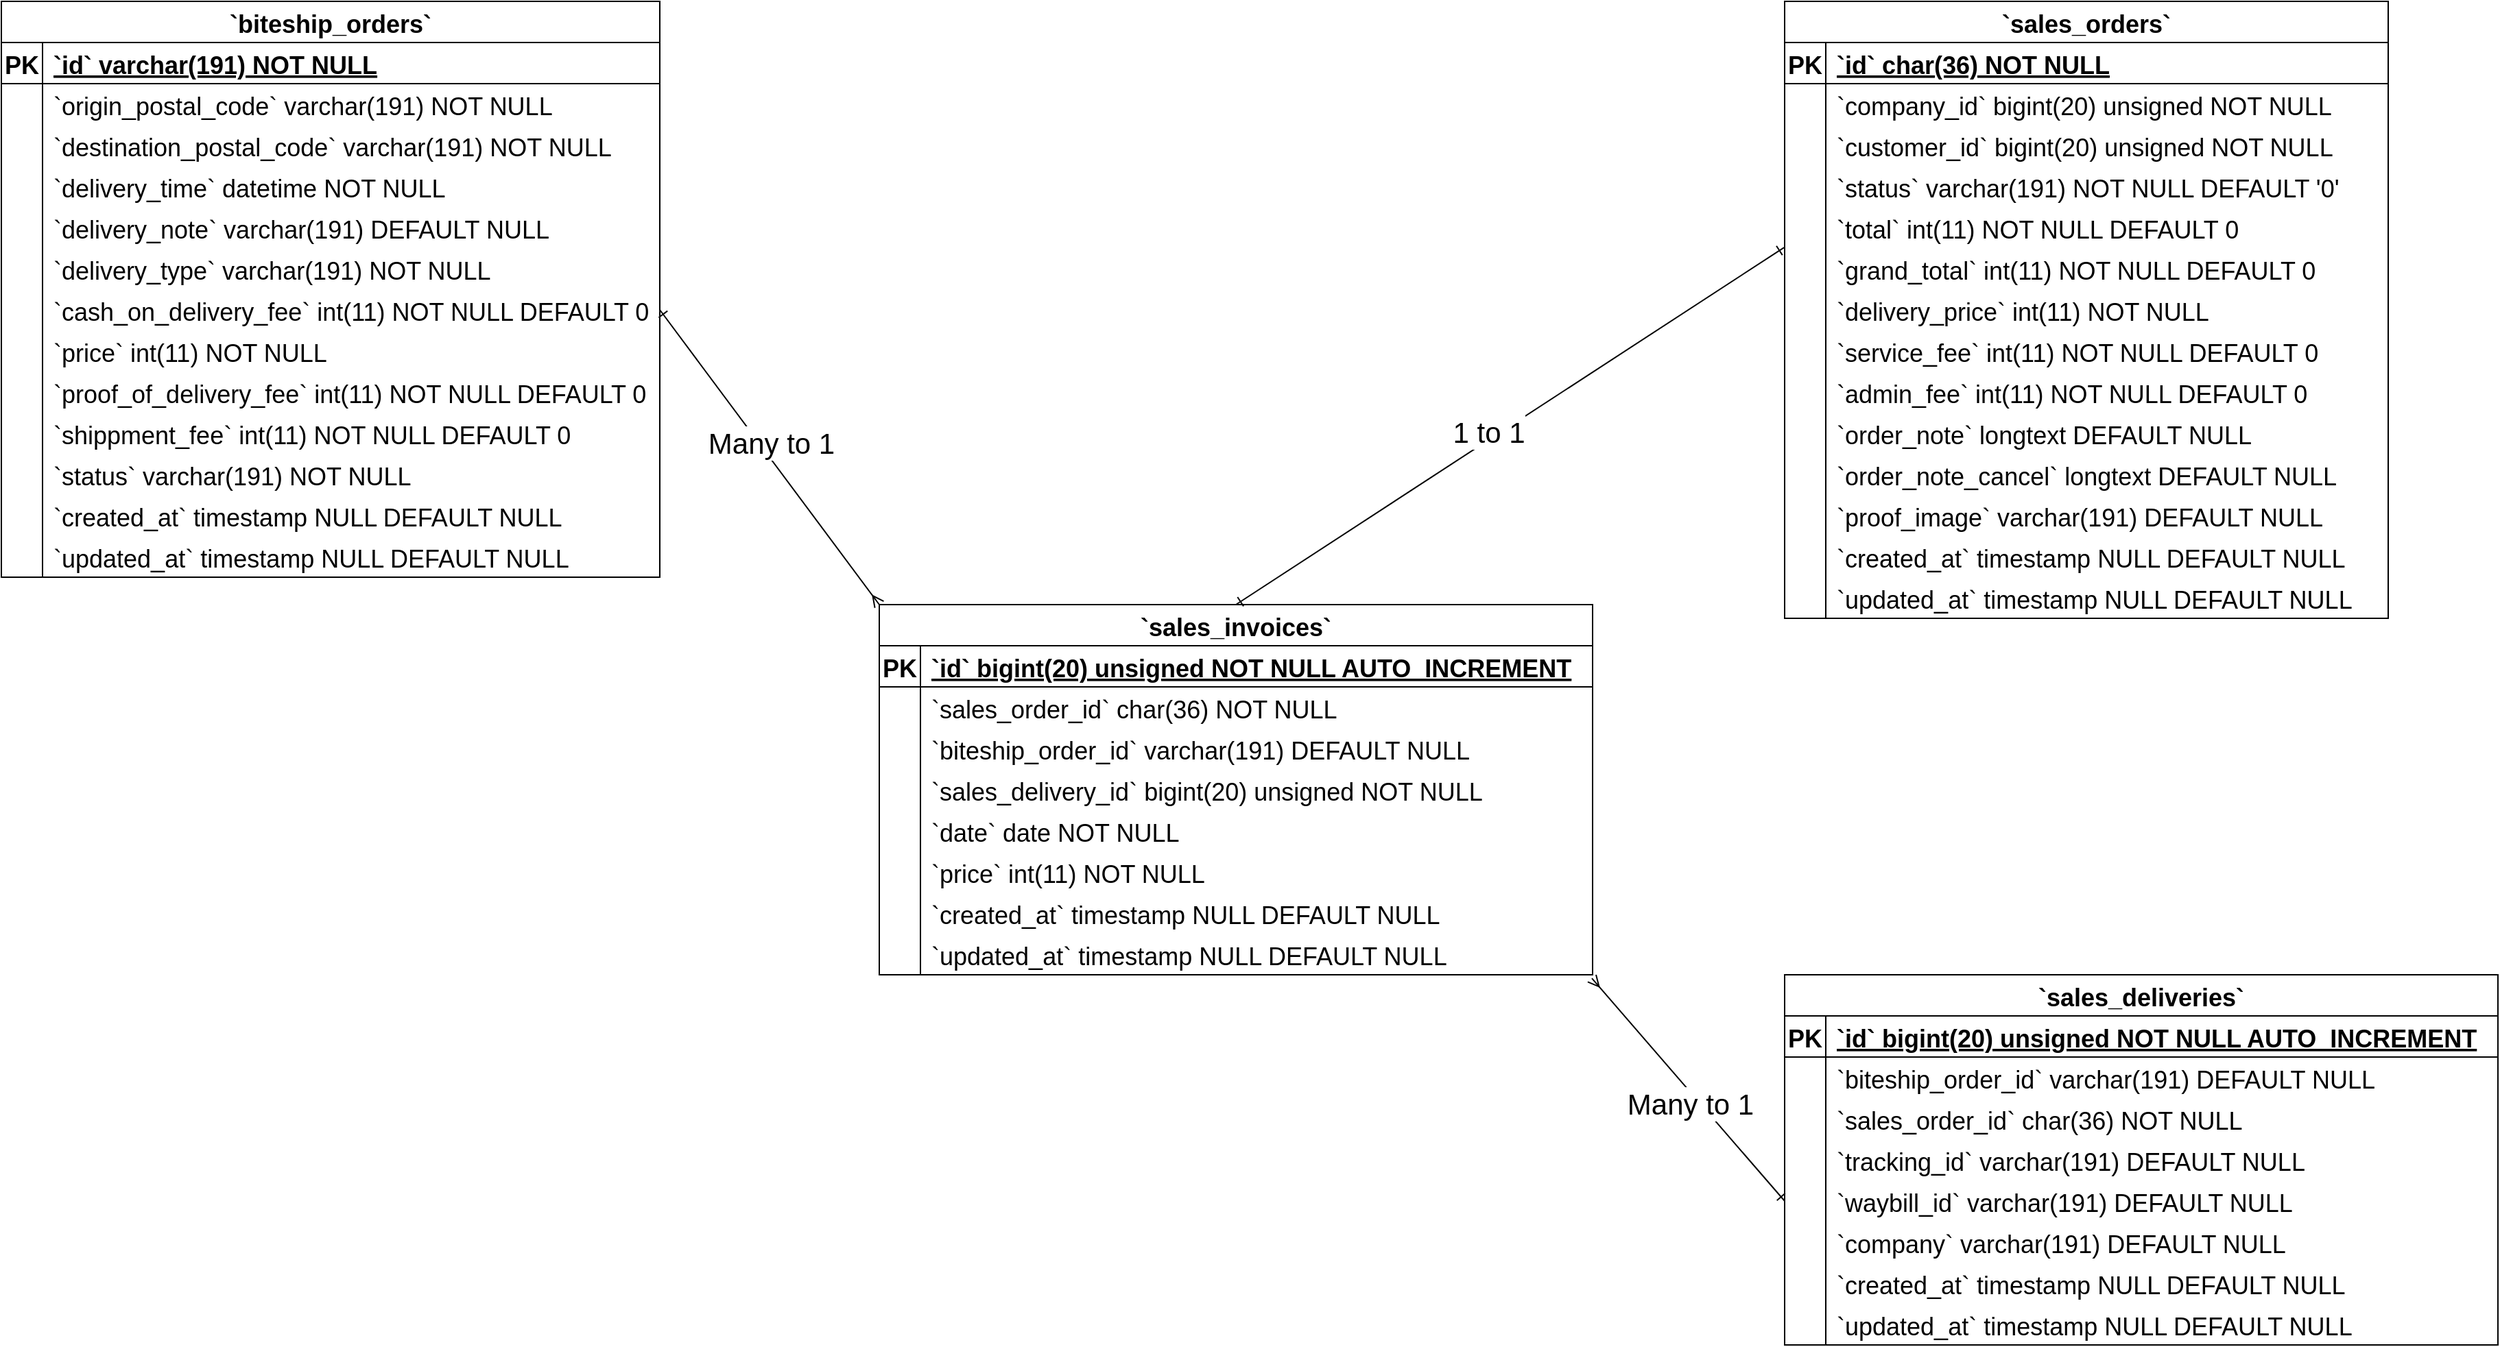 <mxfile version="24.3.0" type="github">
  <diagram name="Page-1" id="-MOzOFD5QUzwr1scJtMw">
    <mxGraphModel dx="1763" dy="484" grid="1" gridSize="10" guides="1" tooltips="1" connect="1" arrows="1" fold="1" page="1" pageScale="1" pageWidth="850" pageHeight="1100" math="0" shadow="0">
      <root>
        <mxCell id="0" />
        <mxCell id="1" parent="0" />
        <mxCell id="dzg2RJOEekmaFy8t9F9i-1" value="`biteship_orders`" style="shape=table;startSize=30;container=1;collapsible=1;childLayout=tableLayout;fixedRows=1;rowLines=0;fontStyle=1;align=center;resizeLast=1;fontSize=18;" parent="1" vertex="1">
          <mxGeometry x="-260" y="90" width="480" height="420" as="geometry" />
        </mxCell>
        <mxCell id="dzg2RJOEekmaFy8t9F9i-2" value="" style="shape=tableRow;horizontal=0;startSize=0;swimlaneHead=0;swimlaneBody=0;fillColor=none;collapsible=0;dropTarget=0;points=[[0,0.5],[1,0.5]];portConstraint=eastwest;strokeColor=inherit;top=0;left=0;right=0;bottom=1;fontSize=18;" parent="dzg2RJOEekmaFy8t9F9i-1" vertex="1">
          <mxGeometry y="30" width="480" height="30" as="geometry" />
        </mxCell>
        <mxCell id="dzg2RJOEekmaFy8t9F9i-3" value="PK" style="shape=partialRectangle;overflow=hidden;connectable=0;fillColor=none;strokeColor=inherit;top=0;left=0;bottom=0;right=0;fontStyle=1;fontSize=18;" parent="dzg2RJOEekmaFy8t9F9i-2" vertex="1">
          <mxGeometry width="30" height="30" as="geometry">
            <mxRectangle width="30" height="30" as="alternateBounds" />
          </mxGeometry>
        </mxCell>
        <mxCell id="dzg2RJOEekmaFy8t9F9i-4" value="`id` varchar(191) NOT NULL" style="shape=partialRectangle;overflow=hidden;connectable=0;fillColor=none;align=left;strokeColor=inherit;top=0;left=0;bottom=0;right=0;spacingLeft=6;fontStyle=5;fontSize=18;" parent="dzg2RJOEekmaFy8t9F9i-2" vertex="1">
          <mxGeometry x="30" width="450" height="30" as="geometry">
            <mxRectangle width="450" height="30" as="alternateBounds" />
          </mxGeometry>
        </mxCell>
        <mxCell id="dzg2RJOEekmaFy8t9F9i-5" value="" style="shape=tableRow;horizontal=0;startSize=0;swimlaneHead=0;swimlaneBody=0;fillColor=none;collapsible=0;dropTarget=0;points=[[0,0.5],[1,0.5]];portConstraint=eastwest;strokeColor=inherit;top=0;left=0;right=0;bottom=0;fontSize=18;" parent="dzg2RJOEekmaFy8t9F9i-1" vertex="1">
          <mxGeometry y="60" width="480" height="30" as="geometry" />
        </mxCell>
        <mxCell id="dzg2RJOEekmaFy8t9F9i-6" value="" style="shape=partialRectangle;overflow=hidden;connectable=0;fillColor=none;strokeColor=inherit;top=0;left=0;bottom=0;right=0;fontSize=18;" parent="dzg2RJOEekmaFy8t9F9i-5" vertex="1">
          <mxGeometry width="30" height="30" as="geometry">
            <mxRectangle width="30" height="30" as="alternateBounds" />
          </mxGeometry>
        </mxCell>
        <mxCell id="dzg2RJOEekmaFy8t9F9i-7" value="`origin_postal_code` varchar(191) NOT NULL" style="shape=partialRectangle;overflow=hidden;connectable=0;fillColor=none;align=left;strokeColor=inherit;top=0;left=0;bottom=0;right=0;spacingLeft=6;fontSize=18;" parent="dzg2RJOEekmaFy8t9F9i-5" vertex="1">
          <mxGeometry x="30" width="450" height="30" as="geometry">
            <mxRectangle width="450" height="30" as="alternateBounds" />
          </mxGeometry>
        </mxCell>
        <mxCell id="dzg2RJOEekmaFy8t9F9i-8" value="" style="shape=tableRow;horizontal=0;startSize=0;swimlaneHead=0;swimlaneBody=0;fillColor=none;collapsible=0;dropTarget=0;points=[[0,0.5],[1,0.5]];portConstraint=eastwest;strokeColor=inherit;top=0;left=0;right=0;bottom=0;fontSize=18;" parent="dzg2RJOEekmaFy8t9F9i-1" vertex="1">
          <mxGeometry y="90" width="480" height="30" as="geometry" />
        </mxCell>
        <mxCell id="dzg2RJOEekmaFy8t9F9i-9" value="" style="shape=partialRectangle;overflow=hidden;connectable=0;fillColor=none;strokeColor=inherit;top=0;left=0;bottom=0;right=0;fontSize=18;" parent="dzg2RJOEekmaFy8t9F9i-8" vertex="1">
          <mxGeometry width="30" height="30" as="geometry">
            <mxRectangle width="30" height="30" as="alternateBounds" />
          </mxGeometry>
        </mxCell>
        <mxCell id="dzg2RJOEekmaFy8t9F9i-10" value="`destination_postal_code` varchar(191) NOT NULL" style="shape=partialRectangle;overflow=hidden;connectable=0;fillColor=none;align=left;strokeColor=inherit;top=0;left=0;bottom=0;right=0;spacingLeft=6;fontSize=18;" parent="dzg2RJOEekmaFy8t9F9i-8" vertex="1">
          <mxGeometry x="30" width="450" height="30" as="geometry">
            <mxRectangle width="450" height="30" as="alternateBounds" />
          </mxGeometry>
        </mxCell>
        <mxCell id="dzg2RJOEekmaFy8t9F9i-11" value="" style="shape=tableRow;horizontal=0;startSize=0;swimlaneHead=0;swimlaneBody=0;fillColor=none;collapsible=0;dropTarget=0;points=[[0,0.5],[1,0.5]];portConstraint=eastwest;strokeColor=inherit;top=0;left=0;right=0;bottom=0;fontSize=18;" parent="dzg2RJOEekmaFy8t9F9i-1" vertex="1">
          <mxGeometry y="120" width="480" height="30" as="geometry" />
        </mxCell>
        <mxCell id="dzg2RJOEekmaFy8t9F9i-12" value="" style="shape=partialRectangle;overflow=hidden;connectable=0;fillColor=none;strokeColor=inherit;top=0;left=0;bottom=0;right=0;fontSize=18;" parent="dzg2RJOEekmaFy8t9F9i-11" vertex="1">
          <mxGeometry width="30" height="30" as="geometry">
            <mxRectangle width="30" height="30" as="alternateBounds" />
          </mxGeometry>
        </mxCell>
        <mxCell id="dzg2RJOEekmaFy8t9F9i-13" value="`delivery_time` datetime NOT NULL" style="shape=partialRectangle;overflow=hidden;connectable=0;fillColor=none;align=left;strokeColor=inherit;top=0;left=0;bottom=0;right=0;spacingLeft=6;fontSize=18;" parent="dzg2RJOEekmaFy8t9F9i-11" vertex="1">
          <mxGeometry x="30" width="450" height="30" as="geometry">
            <mxRectangle width="450" height="30" as="alternateBounds" />
          </mxGeometry>
        </mxCell>
        <mxCell id="dzg2RJOEekmaFy8t9F9i-14" value="" style="shape=tableRow;horizontal=0;startSize=0;swimlaneHead=0;swimlaneBody=0;fillColor=none;collapsible=0;dropTarget=0;points=[[0,0.5],[1,0.5]];portConstraint=eastwest;strokeColor=inherit;top=0;left=0;right=0;bottom=0;fontSize=18;" parent="dzg2RJOEekmaFy8t9F9i-1" vertex="1">
          <mxGeometry y="150" width="480" height="30" as="geometry" />
        </mxCell>
        <mxCell id="dzg2RJOEekmaFy8t9F9i-15" value="" style="shape=partialRectangle;overflow=hidden;connectable=0;fillColor=none;strokeColor=inherit;top=0;left=0;bottom=0;right=0;fontSize=18;" parent="dzg2RJOEekmaFy8t9F9i-14" vertex="1">
          <mxGeometry width="30" height="30" as="geometry">
            <mxRectangle width="30" height="30" as="alternateBounds" />
          </mxGeometry>
        </mxCell>
        <mxCell id="dzg2RJOEekmaFy8t9F9i-16" value="`delivery_note` varchar(191) DEFAULT NULL" style="shape=partialRectangle;overflow=hidden;connectable=0;fillColor=none;align=left;strokeColor=inherit;top=0;left=0;bottom=0;right=0;spacingLeft=6;fontSize=18;" parent="dzg2RJOEekmaFy8t9F9i-14" vertex="1">
          <mxGeometry x="30" width="450" height="30" as="geometry">
            <mxRectangle width="450" height="30" as="alternateBounds" />
          </mxGeometry>
        </mxCell>
        <mxCell id="dzg2RJOEekmaFy8t9F9i-17" value="" style="shape=tableRow;horizontal=0;startSize=0;swimlaneHead=0;swimlaneBody=0;fillColor=none;collapsible=0;dropTarget=0;points=[[0,0.5],[1,0.5]];portConstraint=eastwest;strokeColor=inherit;top=0;left=0;right=0;bottom=0;fontSize=18;" parent="dzg2RJOEekmaFy8t9F9i-1" vertex="1">
          <mxGeometry y="180" width="480" height="30" as="geometry" />
        </mxCell>
        <mxCell id="dzg2RJOEekmaFy8t9F9i-18" value="" style="shape=partialRectangle;overflow=hidden;connectable=0;fillColor=none;strokeColor=inherit;top=0;left=0;bottom=0;right=0;fontSize=18;" parent="dzg2RJOEekmaFy8t9F9i-17" vertex="1">
          <mxGeometry width="30" height="30" as="geometry">
            <mxRectangle width="30" height="30" as="alternateBounds" />
          </mxGeometry>
        </mxCell>
        <mxCell id="dzg2RJOEekmaFy8t9F9i-19" value="`delivery_type` varchar(191) NOT NULL" style="shape=partialRectangle;overflow=hidden;connectable=0;fillColor=none;align=left;strokeColor=inherit;top=0;left=0;bottom=0;right=0;spacingLeft=6;fontSize=18;" parent="dzg2RJOEekmaFy8t9F9i-17" vertex="1">
          <mxGeometry x="30" width="450" height="30" as="geometry">
            <mxRectangle width="450" height="30" as="alternateBounds" />
          </mxGeometry>
        </mxCell>
        <mxCell id="dzg2RJOEekmaFy8t9F9i-20" value="" style="shape=tableRow;horizontal=0;startSize=0;swimlaneHead=0;swimlaneBody=0;fillColor=none;collapsible=0;dropTarget=0;points=[[0,0.5],[1,0.5]];portConstraint=eastwest;strokeColor=inherit;top=0;left=0;right=0;bottom=0;fontSize=18;" parent="dzg2RJOEekmaFy8t9F9i-1" vertex="1">
          <mxGeometry y="210" width="480" height="30" as="geometry" />
        </mxCell>
        <mxCell id="dzg2RJOEekmaFy8t9F9i-21" value="" style="shape=partialRectangle;overflow=hidden;connectable=0;fillColor=none;strokeColor=inherit;top=0;left=0;bottom=0;right=0;fontSize=18;" parent="dzg2RJOEekmaFy8t9F9i-20" vertex="1">
          <mxGeometry width="30" height="30" as="geometry">
            <mxRectangle width="30" height="30" as="alternateBounds" />
          </mxGeometry>
        </mxCell>
        <mxCell id="dzg2RJOEekmaFy8t9F9i-22" value="`cash_on_delivery_fee` int(11) NOT NULL DEFAULT 0" style="shape=partialRectangle;overflow=hidden;connectable=0;fillColor=none;align=left;strokeColor=inherit;top=0;left=0;bottom=0;right=0;spacingLeft=6;fontSize=18;" parent="dzg2RJOEekmaFy8t9F9i-20" vertex="1">
          <mxGeometry x="30" width="450" height="30" as="geometry">
            <mxRectangle width="450" height="30" as="alternateBounds" />
          </mxGeometry>
        </mxCell>
        <mxCell id="dzg2RJOEekmaFy8t9F9i-23" value="" style="shape=tableRow;horizontal=0;startSize=0;swimlaneHead=0;swimlaneBody=0;fillColor=none;collapsible=0;dropTarget=0;points=[[0,0.5],[1,0.5]];portConstraint=eastwest;strokeColor=inherit;top=0;left=0;right=0;bottom=0;fontSize=18;" parent="dzg2RJOEekmaFy8t9F9i-1" vertex="1">
          <mxGeometry y="240" width="480" height="30" as="geometry" />
        </mxCell>
        <mxCell id="dzg2RJOEekmaFy8t9F9i-24" value="" style="shape=partialRectangle;overflow=hidden;connectable=0;fillColor=none;strokeColor=inherit;top=0;left=0;bottom=0;right=0;fontSize=18;" parent="dzg2RJOEekmaFy8t9F9i-23" vertex="1">
          <mxGeometry width="30" height="30" as="geometry">
            <mxRectangle width="30" height="30" as="alternateBounds" />
          </mxGeometry>
        </mxCell>
        <mxCell id="dzg2RJOEekmaFy8t9F9i-25" value="`price` int(11) NOT NULL" style="shape=partialRectangle;overflow=hidden;connectable=0;fillColor=none;align=left;strokeColor=inherit;top=0;left=0;bottom=0;right=0;spacingLeft=6;fontSize=18;" parent="dzg2RJOEekmaFy8t9F9i-23" vertex="1">
          <mxGeometry x="30" width="450" height="30" as="geometry">
            <mxRectangle width="450" height="30" as="alternateBounds" />
          </mxGeometry>
        </mxCell>
        <mxCell id="dzg2RJOEekmaFy8t9F9i-26" value="" style="shape=tableRow;horizontal=0;startSize=0;swimlaneHead=0;swimlaneBody=0;fillColor=none;collapsible=0;dropTarget=0;points=[[0,0.5],[1,0.5]];portConstraint=eastwest;strokeColor=inherit;top=0;left=0;right=0;bottom=0;fontSize=18;" parent="dzg2RJOEekmaFy8t9F9i-1" vertex="1">
          <mxGeometry y="270" width="480" height="30" as="geometry" />
        </mxCell>
        <mxCell id="dzg2RJOEekmaFy8t9F9i-27" value="" style="shape=partialRectangle;overflow=hidden;connectable=0;fillColor=none;strokeColor=inherit;top=0;left=0;bottom=0;right=0;fontSize=18;" parent="dzg2RJOEekmaFy8t9F9i-26" vertex="1">
          <mxGeometry width="30" height="30" as="geometry">
            <mxRectangle width="30" height="30" as="alternateBounds" />
          </mxGeometry>
        </mxCell>
        <mxCell id="dzg2RJOEekmaFy8t9F9i-28" value="`proof_of_delivery_fee` int(11) NOT NULL DEFAULT 0" style="shape=partialRectangle;overflow=hidden;connectable=0;fillColor=none;align=left;strokeColor=inherit;top=0;left=0;bottom=0;right=0;spacingLeft=6;fontSize=18;" parent="dzg2RJOEekmaFy8t9F9i-26" vertex="1">
          <mxGeometry x="30" width="450" height="30" as="geometry">
            <mxRectangle width="450" height="30" as="alternateBounds" />
          </mxGeometry>
        </mxCell>
        <mxCell id="dzg2RJOEekmaFy8t9F9i-29" value="" style="shape=tableRow;horizontal=0;startSize=0;swimlaneHead=0;swimlaneBody=0;fillColor=none;collapsible=0;dropTarget=0;points=[[0,0.5],[1,0.5]];portConstraint=eastwest;strokeColor=inherit;top=0;left=0;right=0;bottom=0;fontSize=18;" parent="dzg2RJOEekmaFy8t9F9i-1" vertex="1">
          <mxGeometry y="300" width="480" height="30" as="geometry" />
        </mxCell>
        <mxCell id="dzg2RJOEekmaFy8t9F9i-30" value="" style="shape=partialRectangle;overflow=hidden;connectable=0;fillColor=none;strokeColor=inherit;top=0;left=0;bottom=0;right=0;fontSize=18;" parent="dzg2RJOEekmaFy8t9F9i-29" vertex="1">
          <mxGeometry width="30" height="30" as="geometry">
            <mxRectangle width="30" height="30" as="alternateBounds" />
          </mxGeometry>
        </mxCell>
        <mxCell id="dzg2RJOEekmaFy8t9F9i-31" value="`shippment_fee` int(11) NOT NULL DEFAULT 0" style="shape=partialRectangle;overflow=hidden;connectable=0;fillColor=none;align=left;strokeColor=inherit;top=0;left=0;bottom=0;right=0;spacingLeft=6;fontSize=18;" parent="dzg2RJOEekmaFy8t9F9i-29" vertex="1">
          <mxGeometry x="30" width="450" height="30" as="geometry">
            <mxRectangle width="450" height="30" as="alternateBounds" />
          </mxGeometry>
        </mxCell>
        <mxCell id="dzg2RJOEekmaFy8t9F9i-32" value="" style="shape=tableRow;horizontal=0;startSize=0;swimlaneHead=0;swimlaneBody=0;fillColor=none;collapsible=0;dropTarget=0;points=[[0,0.5],[1,0.5]];portConstraint=eastwest;strokeColor=inherit;top=0;left=0;right=0;bottom=0;fontSize=18;" parent="dzg2RJOEekmaFy8t9F9i-1" vertex="1">
          <mxGeometry y="330" width="480" height="30" as="geometry" />
        </mxCell>
        <mxCell id="dzg2RJOEekmaFy8t9F9i-33" value="" style="shape=partialRectangle;overflow=hidden;connectable=0;fillColor=none;strokeColor=inherit;top=0;left=0;bottom=0;right=0;fontSize=18;" parent="dzg2RJOEekmaFy8t9F9i-32" vertex="1">
          <mxGeometry width="30" height="30" as="geometry">
            <mxRectangle width="30" height="30" as="alternateBounds" />
          </mxGeometry>
        </mxCell>
        <mxCell id="dzg2RJOEekmaFy8t9F9i-34" value="`status` varchar(191) NOT NULL" style="shape=partialRectangle;overflow=hidden;connectable=0;fillColor=none;align=left;strokeColor=inherit;top=0;left=0;bottom=0;right=0;spacingLeft=6;fontSize=18;" parent="dzg2RJOEekmaFy8t9F9i-32" vertex="1">
          <mxGeometry x="30" width="450" height="30" as="geometry">
            <mxRectangle width="450" height="30" as="alternateBounds" />
          </mxGeometry>
        </mxCell>
        <mxCell id="dzg2RJOEekmaFy8t9F9i-35" value="" style="shape=tableRow;horizontal=0;startSize=0;swimlaneHead=0;swimlaneBody=0;fillColor=none;collapsible=0;dropTarget=0;points=[[0,0.5],[1,0.5]];portConstraint=eastwest;strokeColor=inherit;top=0;left=0;right=0;bottom=0;fontSize=18;" parent="dzg2RJOEekmaFy8t9F9i-1" vertex="1">
          <mxGeometry y="360" width="480" height="30" as="geometry" />
        </mxCell>
        <mxCell id="dzg2RJOEekmaFy8t9F9i-36" value="" style="shape=partialRectangle;overflow=hidden;connectable=0;fillColor=none;strokeColor=inherit;top=0;left=0;bottom=0;right=0;fontSize=18;" parent="dzg2RJOEekmaFy8t9F9i-35" vertex="1">
          <mxGeometry width="30" height="30" as="geometry">
            <mxRectangle width="30" height="30" as="alternateBounds" />
          </mxGeometry>
        </mxCell>
        <mxCell id="dzg2RJOEekmaFy8t9F9i-37" value="`created_at` timestamp NULL DEFAULT NULL" style="shape=partialRectangle;overflow=hidden;connectable=0;fillColor=none;align=left;strokeColor=inherit;top=0;left=0;bottom=0;right=0;spacingLeft=6;fontSize=18;" parent="dzg2RJOEekmaFy8t9F9i-35" vertex="1">
          <mxGeometry x="30" width="450" height="30" as="geometry">
            <mxRectangle width="450" height="30" as="alternateBounds" />
          </mxGeometry>
        </mxCell>
        <mxCell id="dzg2RJOEekmaFy8t9F9i-38" value="" style="shape=tableRow;horizontal=0;startSize=0;swimlaneHead=0;swimlaneBody=0;fillColor=none;collapsible=0;dropTarget=0;points=[[0,0.5],[1,0.5]];portConstraint=eastwest;strokeColor=inherit;top=0;left=0;right=0;bottom=0;fontSize=18;" parent="dzg2RJOEekmaFy8t9F9i-1" vertex="1">
          <mxGeometry y="390" width="480" height="30" as="geometry" />
        </mxCell>
        <mxCell id="dzg2RJOEekmaFy8t9F9i-39" value="" style="shape=partialRectangle;overflow=hidden;connectable=0;fillColor=none;strokeColor=inherit;top=0;left=0;bottom=0;right=0;fontSize=18;" parent="dzg2RJOEekmaFy8t9F9i-38" vertex="1">
          <mxGeometry width="30" height="30" as="geometry">
            <mxRectangle width="30" height="30" as="alternateBounds" />
          </mxGeometry>
        </mxCell>
        <mxCell id="dzg2RJOEekmaFy8t9F9i-40" value="`updated_at` timestamp NULL DEFAULT NULL" style="shape=partialRectangle;overflow=hidden;connectable=0;fillColor=none;align=left;strokeColor=inherit;top=0;left=0;bottom=0;right=0;spacingLeft=6;fontSize=18;" parent="dzg2RJOEekmaFy8t9F9i-38" vertex="1">
          <mxGeometry x="30" width="450" height="30" as="geometry">
            <mxRectangle width="450" height="30" as="alternateBounds" />
          </mxGeometry>
        </mxCell>
        <mxCell id="dzg2RJOEekmaFy8t9F9i-41" value="`sales_invoices`" style="shape=table;startSize=30;container=1;collapsible=1;childLayout=tableLayout;fixedRows=1;rowLines=0;fontStyle=1;align=center;resizeLast=1;fontSize=18;" parent="1" vertex="1">
          <mxGeometry x="380" y="530" width="520" height="270" as="geometry" />
        </mxCell>
        <mxCell id="dzg2RJOEekmaFy8t9F9i-42" value="" style="shape=tableRow;horizontal=0;startSize=0;swimlaneHead=0;swimlaneBody=0;fillColor=none;collapsible=0;dropTarget=0;points=[[0,0.5],[1,0.5]];portConstraint=eastwest;strokeColor=inherit;top=0;left=0;right=0;bottom=1;fontSize=18;" parent="dzg2RJOEekmaFy8t9F9i-41" vertex="1">
          <mxGeometry y="30" width="520" height="30" as="geometry" />
        </mxCell>
        <mxCell id="dzg2RJOEekmaFy8t9F9i-43" value="PK" style="shape=partialRectangle;overflow=hidden;connectable=0;fillColor=none;strokeColor=inherit;top=0;left=0;bottom=0;right=0;fontStyle=1;fontSize=18;" parent="dzg2RJOEekmaFy8t9F9i-42" vertex="1">
          <mxGeometry width="30" height="30" as="geometry">
            <mxRectangle width="30" height="30" as="alternateBounds" />
          </mxGeometry>
        </mxCell>
        <mxCell id="dzg2RJOEekmaFy8t9F9i-44" value="`id` bigint(20) unsigned NOT NULL AUTO_INCREMENT" style="shape=partialRectangle;overflow=hidden;connectable=0;fillColor=none;align=left;strokeColor=inherit;top=0;left=0;bottom=0;right=0;spacingLeft=6;fontStyle=5;fontSize=18;" parent="dzg2RJOEekmaFy8t9F9i-42" vertex="1">
          <mxGeometry x="30" width="490" height="30" as="geometry">
            <mxRectangle width="490" height="30" as="alternateBounds" />
          </mxGeometry>
        </mxCell>
        <mxCell id="dzg2RJOEekmaFy8t9F9i-45" value="" style="shape=tableRow;horizontal=0;startSize=0;swimlaneHead=0;swimlaneBody=0;fillColor=none;collapsible=0;dropTarget=0;points=[[0,0.5],[1,0.5]];portConstraint=eastwest;strokeColor=inherit;top=0;left=0;right=0;bottom=0;fontSize=18;" parent="dzg2RJOEekmaFy8t9F9i-41" vertex="1">
          <mxGeometry y="60" width="520" height="30" as="geometry" />
        </mxCell>
        <mxCell id="dzg2RJOEekmaFy8t9F9i-46" value="" style="shape=partialRectangle;overflow=hidden;connectable=0;fillColor=none;strokeColor=inherit;top=0;left=0;bottom=0;right=0;fontSize=18;" parent="dzg2RJOEekmaFy8t9F9i-45" vertex="1">
          <mxGeometry width="30" height="30" as="geometry">
            <mxRectangle width="30" height="30" as="alternateBounds" />
          </mxGeometry>
        </mxCell>
        <mxCell id="dzg2RJOEekmaFy8t9F9i-47" value="`sales_order_id` char(36) NOT NULL" style="shape=partialRectangle;overflow=hidden;connectable=0;fillColor=none;align=left;strokeColor=inherit;top=0;left=0;bottom=0;right=0;spacingLeft=6;fontSize=18;" parent="dzg2RJOEekmaFy8t9F9i-45" vertex="1">
          <mxGeometry x="30" width="490" height="30" as="geometry">
            <mxRectangle width="490" height="30" as="alternateBounds" />
          </mxGeometry>
        </mxCell>
        <mxCell id="dzg2RJOEekmaFy8t9F9i-48" value="" style="shape=tableRow;horizontal=0;startSize=0;swimlaneHead=0;swimlaneBody=0;fillColor=none;collapsible=0;dropTarget=0;points=[[0,0.5],[1,0.5]];portConstraint=eastwest;strokeColor=inherit;top=0;left=0;right=0;bottom=0;fontSize=18;" parent="dzg2RJOEekmaFy8t9F9i-41" vertex="1">
          <mxGeometry y="90" width="520" height="30" as="geometry" />
        </mxCell>
        <mxCell id="dzg2RJOEekmaFy8t9F9i-49" value="" style="shape=partialRectangle;overflow=hidden;connectable=0;fillColor=none;strokeColor=inherit;top=0;left=0;bottom=0;right=0;fontSize=18;" parent="dzg2RJOEekmaFy8t9F9i-48" vertex="1">
          <mxGeometry width="30" height="30" as="geometry">
            <mxRectangle width="30" height="30" as="alternateBounds" />
          </mxGeometry>
        </mxCell>
        <mxCell id="dzg2RJOEekmaFy8t9F9i-50" value="`biteship_order_id` varchar(191) DEFAULT NULL" style="shape=partialRectangle;overflow=hidden;connectable=0;fillColor=none;align=left;strokeColor=inherit;top=0;left=0;bottom=0;right=0;spacingLeft=6;fontSize=18;" parent="dzg2RJOEekmaFy8t9F9i-48" vertex="1">
          <mxGeometry x="30" width="490" height="30" as="geometry">
            <mxRectangle width="490" height="30" as="alternateBounds" />
          </mxGeometry>
        </mxCell>
        <mxCell id="dzg2RJOEekmaFy8t9F9i-51" value="" style="shape=tableRow;horizontal=0;startSize=0;swimlaneHead=0;swimlaneBody=0;fillColor=none;collapsible=0;dropTarget=0;points=[[0,0.5],[1,0.5]];portConstraint=eastwest;strokeColor=inherit;top=0;left=0;right=0;bottom=0;fontSize=18;" parent="dzg2RJOEekmaFy8t9F9i-41" vertex="1">
          <mxGeometry y="120" width="520" height="30" as="geometry" />
        </mxCell>
        <mxCell id="dzg2RJOEekmaFy8t9F9i-52" value="" style="shape=partialRectangle;overflow=hidden;connectable=0;fillColor=none;strokeColor=inherit;top=0;left=0;bottom=0;right=0;fontSize=18;" parent="dzg2RJOEekmaFy8t9F9i-51" vertex="1">
          <mxGeometry width="30" height="30" as="geometry">
            <mxRectangle width="30" height="30" as="alternateBounds" />
          </mxGeometry>
        </mxCell>
        <mxCell id="dzg2RJOEekmaFy8t9F9i-53" value="`sales_delivery_id` bigint(20) unsigned NOT NULL" style="shape=partialRectangle;overflow=hidden;connectable=0;fillColor=none;align=left;strokeColor=inherit;top=0;left=0;bottom=0;right=0;spacingLeft=6;fontSize=18;" parent="dzg2RJOEekmaFy8t9F9i-51" vertex="1">
          <mxGeometry x="30" width="490" height="30" as="geometry">
            <mxRectangle width="490" height="30" as="alternateBounds" />
          </mxGeometry>
        </mxCell>
        <mxCell id="dzg2RJOEekmaFy8t9F9i-54" value="" style="shape=tableRow;horizontal=0;startSize=0;swimlaneHead=0;swimlaneBody=0;fillColor=none;collapsible=0;dropTarget=0;points=[[0,0.5],[1,0.5]];portConstraint=eastwest;strokeColor=inherit;top=0;left=0;right=0;bottom=0;fontSize=18;" parent="dzg2RJOEekmaFy8t9F9i-41" vertex="1">
          <mxGeometry y="150" width="520" height="30" as="geometry" />
        </mxCell>
        <mxCell id="dzg2RJOEekmaFy8t9F9i-55" value="" style="shape=partialRectangle;overflow=hidden;connectable=0;fillColor=none;strokeColor=inherit;top=0;left=0;bottom=0;right=0;fontSize=18;" parent="dzg2RJOEekmaFy8t9F9i-54" vertex="1">
          <mxGeometry width="30" height="30" as="geometry">
            <mxRectangle width="30" height="30" as="alternateBounds" />
          </mxGeometry>
        </mxCell>
        <mxCell id="dzg2RJOEekmaFy8t9F9i-56" value="`date` date NOT NULL" style="shape=partialRectangle;overflow=hidden;connectable=0;fillColor=none;align=left;strokeColor=inherit;top=0;left=0;bottom=0;right=0;spacingLeft=6;fontSize=18;" parent="dzg2RJOEekmaFy8t9F9i-54" vertex="1">
          <mxGeometry x="30" width="490" height="30" as="geometry">
            <mxRectangle width="490" height="30" as="alternateBounds" />
          </mxGeometry>
        </mxCell>
        <mxCell id="dzg2RJOEekmaFy8t9F9i-57" value="" style="shape=tableRow;horizontal=0;startSize=0;swimlaneHead=0;swimlaneBody=0;fillColor=none;collapsible=0;dropTarget=0;points=[[0,0.5],[1,0.5]];portConstraint=eastwest;strokeColor=inherit;top=0;left=0;right=0;bottom=0;fontSize=18;" parent="dzg2RJOEekmaFy8t9F9i-41" vertex="1">
          <mxGeometry y="180" width="520" height="30" as="geometry" />
        </mxCell>
        <mxCell id="dzg2RJOEekmaFy8t9F9i-58" value="" style="shape=partialRectangle;overflow=hidden;connectable=0;fillColor=none;strokeColor=inherit;top=0;left=0;bottom=0;right=0;fontSize=18;" parent="dzg2RJOEekmaFy8t9F9i-57" vertex="1">
          <mxGeometry width="30" height="30" as="geometry">
            <mxRectangle width="30" height="30" as="alternateBounds" />
          </mxGeometry>
        </mxCell>
        <mxCell id="dzg2RJOEekmaFy8t9F9i-59" value="`price` int(11) NOT NULL" style="shape=partialRectangle;overflow=hidden;connectable=0;fillColor=none;align=left;strokeColor=inherit;top=0;left=0;bottom=0;right=0;spacingLeft=6;fontSize=18;" parent="dzg2RJOEekmaFy8t9F9i-57" vertex="1">
          <mxGeometry x="30" width="490" height="30" as="geometry">
            <mxRectangle width="490" height="30" as="alternateBounds" />
          </mxGeometry>
        </mxCell>
        <mxCell id="dzg2RJOEekmaFy8t9F9i-60" value="" style="shape=tableRow;horizontal=0;startSize=0;swimlaneHead=0;swimlaneBody=0;fillColor=none;collapsible=0;dropTarget=0;points=[[0,0.5],[1,0.5]];portConstraint=eastwest;strokeColor=inherit;top=0;left=0;right=0;bottom=0;fontSize=18;" parent="dzg2RJOEekmaFy8t9F9i-41" vertex="1">
          <mxGeometry y="210" width="520" height="30" as="geometry" />
        </mxCell>
        <mxCell id="dzg2RJOEekmaFy8t9F9i-61" value="" style="shape=partialRectangle;overflow=hidden;connectable=0;fillColor=none;strokeColor=inherit;top=0;left=0;bottom=0;right=0;fontSize=18;" parent="dzg2RJOEekmaFy8t9F9i-60" vertex="1">
          <mxGeometry width="30" height="30" as="geometry">
            <mxRectangle width="30" height="30" as="alternateBounds" />
          </mxGeometry>
        </mxCell>
        <mxCell id="dzg2RJOEekmaFy8t9F9i-62" value="`created_at` timestamp NULL DEFAULT NULL" style="shape=partialRectangle;overflow=hidden;connectable=0;fillColor=none;align=left;strokeColor=inherit;top=0;left=0;bottom=0;right=0;spacingLeft=6;fontSize=18;" parent="dzg2RJOEekmaFy8t9F9i-60" vertex="1">
          <mxGeometry x="30" width="490" height="30" as="geometry">
            <mxRectangle width="490" height="30" as="alternateBounds" />
          </mxGeometry>
        </mxCell>
        <mxCell id="dzg2RJOEekmaFy8t9F9i-63" value="" style="shape=tableRow;horizontal=0;startSize=0;swimlaneHead=0;swimlaneBody=0;fillColor=none;collapsible=0;dropTarget=0;points=[[0,0.5],[1,0.5]];portConstraint=eastwest;strokeColor=inherit;top=0;left=0;right=0;bottom=0;fontSize=18;" parent="dzg2RJOEekmaFy8t9F9i-41" vertex="1">
          <mxGeometry y="240" width="520" height="30" as="geometry" />
        </mxCell>
        <mxCell id="dzg2RJOEekmaFy8t9F9i-64" value="" style="shape=partialRectangle;overflow=hidden;connectable=0;fillColor=none;strokeColor=inherit;top=0;left=0;bottom=0;right=0;fontSize=18;" parent="dzg2RJOEekmaFy8t9F9i-63" vertex="1">
          <mxGeometry width="30" height="30" as="geometry">
            <mxRectangle width="30" height="30" as="alternateBounds" />
          </mxGeometry>
        </mxCell>
        <mxCell id="dzg2RJOEekmaFy8t9F9i-65" value="`updated_at` timestamp NULL DEFAULT NULL" style="shape=partialRectangle;overflow=hidden;connectable=0;fillColor=none;align=left;strokeColor=inherit;top=0;left=0;bottom=0;right=0;spacingLeft=6;fontSize=18;" parent="dzg2RJOEekmaFy8t9F9i-63" vertex="1">
          <mxGeometry x="30" width="490" height="30" as="geometry">
            <mxRectangle width="490" height="30" as="alternateBounds" />
          </mxGeometry>
        </mxCell>
        <mxCell id="dzg2RJOEekmaFy8t9F9i-66" value="`sales_deliveries`" style="shape=table;startSize=30;container=1;collapsible=1;childLayout=tableLayout;fixedRows=1;rowLines=0;fontStyle=1;align=center;resizeLast=1;fontSize=18;" parent="1" vertex="1">
          <mxGeometry x="1040" y="800" width="520" height="270" as="geometry" />
        </mxCell>
        <mxCell id="dzg2RJOEekmaFy8t9F9i-67" value="" style="shape=tableRow;horizontal=0;startSize=0;swimlaneHead=0;swimlaneBody=0;fillColor=none;collapsible=0;dropTarget=0;points=[[0,0.5],[1,0.5]];portConstraint=eastwest;strokeColor=inherit;top=0;left=0;right=0;bottom=1;fontSize=18;" parent="dzg2RJOEekmaFy8t9F9i-66" vertex="1">
          <mxGeometry y="30" width="520" height="30" as="geometry" />
        </mxCell>
        <mxCell id="dzg2RJOEekmaFy8t9F9i-68" value="PK" style="shape=partialRectangle;overflow=hidden;connectable=0;fillColor=none;strokeColor=inherit;top=0;left=0;bottom=0;right=0;fontStyle=1;fontSize=18;" parent="dzg2RJOEekmaFy8t9F9i-67" vertex="1">
          <mxGeometry width="30" height="30" as="geometry">
            <mxRectangle width="30" height="30" as="alternateBounds" />
          </mxGeometry>
        </mxCell>
        <mxCell id="dzg2RJOEekmaFy8t9F9i-69" value="`id` bigint(20) unsigned NOT NULL AUTO_INCREMENT" style="shape=partialRectangle;overflow=hidden;connectable=0;fillColor=none;align=left;strokeColor=inherit;top=0;left=0;bottom=0;right=0;spacingLeft=6;fontStyle=5;fontSize=18;" parent="dzg2RJOEekmaFy8t9F9i-67" vertex="1">
          <mxGeometry x="30" width="490" height="30" as="geometry">
            <mxRectangle width="490" height="30" as="alternateBounds" />
          </mxGeometry>
        </mxCell>
        <mxCell id="dzg2RJOEekmaFy8t9F9i-70" value="" style="shape=tableRow;horizontal=0;startSize=0;swimlaneHead=0;swimlaneBody=0;fillColor=none;collapsible=0;dropTarget=0;points=[[0,0.5],[1,0.5]];portConstraint=eastwest;strokeColor=inherit;top=0;left=0;right=0;bottom=0;fontSize=18;" parent="dzg2RJOEekmaFy8t9F9i-66" vertex="1">
          <mxGeometry y="60" width="520" height="30" as="geometry" />
        </mxCell>
        <mxCell id="dzg2RJOEekmaFy8t9F9i-71" value="" style="shape=partialRectangle;overflow=hidden;connectable=0;fillColor=none;strokeColor=inherit;top=0;left=0;bottom=0;right=0;fontSize=18;" parent="dzg2RJOEekmaFy8t9F9i-70" vertex="1">
          <mxGeometry width="30" height="30" as="geometry">
            <mxRectangle width="30" height="30" as="alternateBounds" />
          </mxGeometry>
        </mxCell>
        <mxCell id="dzg2RJOEekmaFy8t9F9i-72" value="`biteship_order_id` varchar(191) DEFAULT NULL" style="shape=partialRectangle;overflow=hidden;connectable=0;fillColor=none;align=left;strokeColor=inherit;top=0;left=0;bottom=0;right=0;spacingLeft=6;fontSize=18;" parent="dzg2RJOEekmaFy8t9F9i-70" vertex="1">
          <mxGeometry x="30" width="490" height="30" as="geometry">
            <mxRectangle width="490" height="30" as="alternateBounds" />
          </mxGeometry>
        </mxCell>
        <mxCell id="dzg2RJOEekmaFy8t9F9i-73" value="" style="shape=tableRow;horizontal=0;startSize=0;swimlaneHead=0;swimlaneBody=0;fillColor=none;collapsible=0;dropTarget=0;points=[[0,0.5],[1,0.5]];portConstraint=eastwest;strokeColor=inherit;top=0;left=0;right=0;bottom=0;fontSize=18;" parent="dzg2RJOEekmaFy8t9F9i-66" vertex="1">
          <mxGeometry y="90" width="520" height="30" as="geometry" />
        </mxCell>
        <mxCell id="dzg2RJOEekmaFy8t9F9i-74" value="" style="shape=partialRectangle;overflow=hidden;connectable=0;fillColor=none;strokeColor=inherit;top=0;left=0;bottom=0;right=0;fontSize=18;" parent="dzg2RJOEekmaFy8t9F9i-73" vertex="1">
          <mxGeometry width="30" height="30" as="geometry">
            <mxRectangle width="30" height="30" as="alternateBounds" />
          </mxGeometry>
        </mxCell>
        <mxCell id="dzg2RJOEekmaFy8t9F9i-75" value="`sales_order_id` char(36) NOT NULL" style="shape=partialRectangle;overflow=hidden;connectable=0;fillColor=none;align=left;strokeColor=inherit;top=0;left=0;bottom=0;right=0;spacingLeft=6;fontSize=18;" parent="dzg2RJOEekmaFy8t9F9i-73" vertex="1">
          <mxGeometry x="30" width="490" height="30" as="geometry">
            <mxRectangle width="490" height="30" as="alternateBounds" />
          </mxGeometry>
        </mxCell>
        <mxCell id="dzg2RJOEekmaFy8t9F9i-76" value="" style="shape=tableRow;horizontal=0;startSize=0;swimlaneHead=0;swimlaneBody=0;fillColor=none;collapsible=0;dropTarget=0;points=[[0,0.5],[1,0.5]];portConstraint=eastwest;strokeColor=inherit;top=0;left=0;right=0;bottom=0;fontSize=18;" parent="dzg2RJOEekmaFy8t9F9i-66" vertex="1">
          <mxGeometry y="120" width="520" height="30" as="geometry" />
        </mxCell>
        <mxCell id="dzg2RJOEekmaFy8t9F9i-77" value="" style="shape=partialRectangle;overflow=hidden;connectable=0;fillColor=none;strokeColor=inherit;top=0;left=0;bottom=0;right=0;fontSize=18;" parent="dzg2RJOEekmaFy8t9F9i-76" vertex="1">
          <mxGeometry width="30" height="30" as="geometry">
            <mxRectangle width="30" height="30" as="alternateBounds" />
          </mxGeometry>
        </mxCell>
        <mxCell id="dzg2RJOEekmaFy8t9F9i-78" value="`tracking_id` varchar(191) DEFAULT NULL" style="shape=partialRectangle;overflow=hidden;connectable=0;fillColor=none;align=left;strokeColor=inherit;top=0;left=0;bottom=0;right=0;spacingLeft=6;fontSize=18;" parent="dzg2RJOEekmaFy8t9F9i-76" vertex="1">
          <mxGeometry x="30" width="490" height="30" as="geometry">
            <mxRectangle width="490" height="30" as="alternateBounds" />
          </mxGeometry>
        </mxCell>
        <mxCell id="dzg2RJOEekmaFy8t9F9i-79" value="" style="shape=tableRow;horizontal=0;startSize=0;swimlaneHead=0;swimlaneBody=0;fillColor=none;collapsible=0;dropTarget=0;points=[[0,0.5],[1,0.5]];portConstraint=eastwest;strokeColor=inherit;top=0;left=0;right=0;bottom=0;fontSize=18;" parent="dzg2RJOEekmaFy8t9F9i-66" vertex="1">
          <mxGeometry y="150" width="520" height="30" as="geometry" />
        </mxCell>
        <mxCell id="dzg2RJOEekmaFy8t9F9i-80" value="" style="shape=partialRectangle;overflow=hidden;connectable=0;fillColor=none;strokeColor=inherit;top=0;left=0;bottom=0;right=0;fontSize=18;" parent="dzg2RJOEekmaFy8t9F9i-79" vertex="1">
          <mxGeometry width="30" height="30" as="geometry">
            <mxRectangle width="30" height="30" as="alternateBounds" />
          </mxGeometry>
        </mxCell>
        <mxCell id="dzg2RJOEekmaFy8t9F9i-81" value="`waybill_id` varchar(191) DEFAULT NULL" style="shape=partialRectangle;overflow=hidden;connectable=0;fillColor=none;align=left;strokeColor=inherit;top=0;left=0;bottom=0;right=0;spacingLeft=6;fontSize=18;" parent="dzg2RJOEekmaFy8t9F9i-79" vertex="1">
          <mxGeometry x="30" width="490" height="30" as="geometry">
            <mxRectangle width="490" height="30" as="alternateBounds" />
          </mxGeometry>
        </mxCell>
        <mxCell id="dzg2RJOEekmaFy8t9F9i-82" value="" style="shape=tableRow;horizontal=0;startSize=0;swimlaneHead=0;swimlaneBody=0;fillColor=none;collapsible=0;dropTarget=0;points=[[0,0.5],[1,0.5]];portConstraint=eastwest;strokeColor=inherit;top=0;left=0;right=0;bottom=0;fontSize=18;" parent="dzg2RJOEekmaFy8t9F9i-66" vertex="1">
          <mxGeometry y="180" width="520" height="30" as="geometry" />
        </mxCell>
        <mxCell id="dzg2RJOEekmaFy8t9F9i-83" value="" style="shape=partialRectangle;overflow=hidden;connectable=0;fillColor=none;strokeColor=inherit;top=0;left=0;bottom=0;right=0;fontSize=18;" parent="dzg2RJOEekmaFy8t9F9i-82" vertex="1">
          <mxGeometry width="30" height="30" as="geometry">
            <mxRectangle width="30" height="30" as="alternateBounds" />
          </mxGeometry>
        </mxCell>
        <mxCell id="dzg2RJOEekmaFy8t9F9i-84" value="`company` varchar(191) DEFAULT NULL" style="shape=partialRectangle;overflow=hidden;connectable=0;fillColor=none;align=left;strokeColor=inherit;top=0;left=0;bottom=0;right=0;spacingLeft=6;fontSize=18;" parent="dzg2RJOEekmaFy8t9F9i-82" vertex="1">
          <mxGeometry x="30" width="490" height="30" as="geometry">
            <mxRectangle width="490" height="30" as="alternateBounds" />
          </mxGeometry>
        </mxCell>
        <mxCell id="dzg2RJOEekmaFy8t9F9i-85" value="" style="shape=tableRow;horizontal=0;startSize=0;swimlaneHead=0;swimlaneBody=0;fillColor=none;collapsible=0;dropTarget=0;points=[[0,0.5],[1,0.5]];portConstraint=eastwest;strokeColor=inherit;top=0;left=0;right=0;bottom=0;fontSize=18;" parent="dzg2RJOEekmaFy8t9F9i-66" vertex="1">
          <mxGeometry y="210" width="520" height="30" as="geometry" />
        </mxCell>
        <mxCell id="dzg2RJOEekmaFy8t9F9i-86" value="" style="shape=partialRectangle;overflow=hidden;connectable=0;fillColor=none;strokeColor=inherit;top=0;left=0;bottom=0;right=0;fontSize=18;" parent="dzg2RJOEekmaFy8t9F9i-85" vertex="1">
          <mxGeometry width="30" height="30" as="geometry">
            <mxRectangle width="30" height="30" as="alternateBounds" />
          </mxGeometry>
        </mxCell>
        <mxCell id="dzg2RJOEekmaFy8t9F9i-87" value="`created_at` timestamp NULL DEFAULT NULL" style="shape=partialRectangle;overflow=hidden;connectable=0;fillColor=none;align=left;strokeColor=inherit;top=0;left=0;bottom=0;right=0;spacingLeft=6;fontSize=18;" parent="dzg2RJOEekmaFy8t9F9i-85" vertex="1">
          <mxGeometry x="30" width="490" height="30" as="geometry">
            <mxRectangle width="490" height="30" as="alternateBounds" />
          </mxGeometry>
        </mxCell>
        <mxCell id="dzg2RJOEekmaFy8t9F9i-88" value="" style="shape=tableRow;horizontal=0;startSize=0;swimlaneHead=0;swimlaneBody=0;fillColor=none;collapsible=0;dropTarget=0;points=[[0,0.5],[1,0.5]];portConstraint=eastwest;strokeColor=inherit;top=0;left=0;right=0;bottom=0;fontSize=18;" parent="dzg2RJOEekmaFy8t9F9i-66" vertex="1">
          <mxGeometry y="240" width="520" height="30" as="geometry" />
        </mxCell>
        <mxCell id="dzg2RJOEekmaFy8t9F9i-89" value="" style="shape=partialRectangle;overflow=hidden;connectable=0;fillColor=none;strokeColor=inherit;top=0;left=0;bottom=0;right=0;fontSize=18;" parent="dzg2RJOEekmaFy8t9F9i-88" vertex="1">
          <mxGeometry width="30" height="30" as="geometry">
            <mxRectangle width="30" height="30" as="alternateBounds" />
          </mxGeometry>
        </mxCell>
        <mxCell id="dzg2RJOEekmaFy8t9F9i-90" value="`updated_at` timestamp NULL DEFAULT NULL" style="shape=partialRectangle;overflow=hidden;connectable=0;fillColor=none;align=left;strokeColor=inherit;top=0;left=0;bottom=0;right=0;spacingLeft=6;fontSize=18;" parent="dzg2RJOEekmaFy8t9F9i-88" vertex="1">
          <mxGeometry x="30" width="490" height="30" as="geometry">
            <mxRectangle width="490" height="30" as="alternateBounds" />
          </mxGeometry>
        </mxCell>
        <mxCell id="dzg2RJOEekmaFy8t9F9i-91" value="`sales_orders`" style="shape=table;startSize=30;container=1;collapsible=1;childLayout=tableLayout;fixedRows=1;rowLines=0;fontStyle=1;align=center;resizeLast=1;fontSize=18;" parent="1" vertex="1">
          <mxGeometry x="1040" y="90" width="440" height="450" as="geometry" />
        </mxCell>
        <mxCell id="dzg2RJOEekmaFy8t9F9i-92" value="" style="shape=tableRow;horizontal=0;startSize=0;swimlaneHead=0;swimlaneBody=0;fillColor=none;collapsible=0;dropTarget=0;points=[[0,0.5],[1,0.5]];portConstraint=eastwest;strokeColor=inherit;top=0;left=0;right=0;bottom=1;fontSize=18;" parent="dzg2RJOEekmaFy8t9F9i-91" vertex="1">
          <mxGeometry y="30" width="440" height="30" as="geometry" />
        </mxCell>
        <mxCell id="dzg2RJOEekmaFy8t9F9i-93" value="PK" style="shape=partialRectangle;overflow=hidden;connectable=0;fillColor=none;strokeColor=inherit;top=0;left=0;bottom=0;right=0;fontStyle=1;fontSize=18;" parent="dzg2RJOEekmaFy8t9F9i-92" vertex="1">
          <mxGeometry width="30" height="30" as="geometry">
            <mxRectangle width="30" height="30" as="alternateBounds" />
          </mxGeometry>
        </mxCell>
        <mxCell id="dzg2RJOEekmaFy8t9F9i-94" value="`id` char(36) NOT NULL" style="shape=partialRectangle;overflow=hidden;connectable=0;fillColor=none;align=left;strokeColor=inherit;top=0;left=0;bottom=0;right=0;spacingLeft=6;fontStyle=5;fontSize=18;" parent="dzg2RJOEekmaFy8t9F9i-92" vertex="1">
          <mxGeometry x="30" width="410" height="30" as="geometry">
            <mxRectangle width="410" height="30" as="alternateBounds" />
          </mxGeometry>
        </mxCell>
        <mxCell id="dzg2RJOEekmaFy8t9F9i-95" value="" style="shape=tableRow;horizontal=0;startSize=0;swimlaneHead=0;swimlaneBody=0;fillColor=none;collapsible=0;dropTarget=0;points=[[0,0.5],[1,0.5]];portConstraint=eastwest;strokeColor=inherit;top=0;left=0;right=0;bottom=0;fontSize=18;" parent="dzg2RJOEekmaFy8t9F9i-91" vertex="1">
          <mxGeometry y="60" width="440" height="30" as="geometry" />
        </mxCell>
        <mxCell id="dzg2RJOEekmaFy8t9F9i-96" value="" style="shape=partialRectangle;overflow=hidden;connectable=0;fillColor=none;strokeColor=inherit;top=0;left=0;bottom=0;right=0;fontSize=18;" parent="dzg2RJOEekmaFy8t9F9i-95" vertex="1">
          <mxGeometry width="30" height="30" as="geometry">
            <mxRectangle width="30" height="30" as="alternateBounds" />
          </mxGeometry>
        </mxCell>
        <mxCell id="dzg2RJOEekmaFy8t9F9i-97" value="`company_id` bigint(20) unsigned NOT NULL" style="shape=partialRectangle;overflow=hidden;connectable=0;fillColor=none;align=left;strokeColor=inherit;top=0;left=0;bottom=0;right=0;spacingLeft=6;fontSize=18;" parent="dzg2RJOEekmaFy8t9F9i-95" vertex="1">
          <mxGeometry x="30" width="410" height="30" as="geometry">
            <mxRectangle width="410" height="30" as="alternateBounds" />
          </mxGeometry>
        </mxCell>
        <mxCell id="dzg2RJOEekmaFy8t9F9i-98" value="" style="shape=tableRow;horizontal=0;startSize=0;swimlaneHead=0;swimlaneBody=0;fillColor=none;collapsible=0;dropTarget=0;points=[[0,0.5],[1,0.5]];portConstraint=eastwest;strokeColor=inherit;top=0;left=0;right=0;bottom=0;fontSize=18;" parent="dzg2RJOEekmaFy8t9F9i-91" vertex="1">
          <mxGeometry y="90" width="440" height="30" as="geometry" />
        </mxCell>
        <mxCell id="dzg2RJOEekmaFy8t9F9i-99" value="" style="shape=partialRectangle;overflow=hidden;connectable=0;fillColor=none;strokeColor=inherit;top=0;left=0;bottom=0;right=0;fontSize=18;" parent="dzg2RJOEekmaFy8t9F9i-98" vertex="1">
          <mxGeometry width="30" height="30" as="geometry">
            <mxRectangle width="30" height="30" as="alternateBounds" />
          </mxGeometry>
        </mxCell>
        <mxCell id="dzg2RJOEekmaFy8t9F9i-100" value="`customer_id` bigint(20) unsigned NOT NULL" style="shape=partialRectangle;overflow=hidden;connectable=0;fillColor=none;align=left;strokeColor=inherit;top=0;left=0;bottom=0;right=0;spacingLeft=6;fontSize=18;" parent="dzg2RJOEekmaFy8t9F9i-98" vertex="1">
          <mxGeometry x="30" width="410" height="30" as="geometry">
            <mxRectangle width="410" height="30" as="alternateBounds" />
          </mxGeometry>
        </mxCell>
        <mxCell id="dzg2RJOEekmaFy8t9F9i-101" value="" style="shape=tableRow;horizontal=0;startSize=0;swimlaneHead=0;swimlaneBody=0;fillColor=none;collapsible=0;dropTarget=0;points=[[0,0.5],[1,0.5]];portConstraint=eastwest;strokeColor=inherit;top=0;left=0;right=0;bottom=0;fontSize=18;" parent="dzg2RJOEekmaFy8t9F9i-91" vertex="1">
          <mxGeometry y="120" width="440" height="30" as="geometry" />
        </mxCell>
        <mxCell id="dzg2RJOEekmaFy8t9F9i-102" value="" style="shape=partialRectangle;overflow=hidden;connectable=0;fillColor=none;strokeColor=inherit;top=0;left=0;bottom=0;right=0;fontSize=18;" parent="dzg2RJOEekmaFy8t9F9i-101" vertex="1">
          <mxGeometry width="30" height="30" as="geometry">
            <mxRectangle width="30" height="30" as="alternateBounds" />
          </mxGeometry>
        </mxCell>
        <mxCell id="dzg2RJOEekmaFy8t9F9i-103" value="`status` varchar(191) NOT NULL DEFAULT &#39;0&#39;" style="shape=partialRectangle;overflow=hidden;connectable=0;fillColor=none;align=left;strokeColor=inherit;top=0;left=0;bottom=0;right=0;spacingLeft=6;fontSize=18;" parent="dzg2RJOEekmaFy8t9F9i-101" vertex="1">
          <mxGeometry x="30" width="410" height="30" as="geometry">
            <mxRectangle width="410" height="30" as="alternateBounds" />
          </mxGeometry>
        </mxCell>
        <mxCell id="dzg2RJOEekmaFy8t9F9i-104" value="" style="shape=tableRow;horizontal=0;startSize=0;swimlaneHead=0;swimlaneBody=0;fillColor=none;collapsible=0;dropTarget=0;points=[[0,0.5],[1,0.5]];portConstraint=eastwest;strokeColor=inherit;top=0;left=0;right=0;bottom=0;fontSize=18;" parent="dzg2RJOEekmaFy8t9F9i-91" vertex="1">
          <mxGeometry y="150" width="440" height="30" as="geometry" />
        </mxCell>
        <mxCell id="dzg2RJOEekmaFy8t9F9i-105" value="" style="shape=partialRectangle;overflow=hidden;connectable=0;fillColor=none;strokeColor=inherit;top=0;left=0;bottom=0;right=0;fontSize=18;" parent="dzg2RJOEekmaFy8t9F9i-104" vertex="1">
          <mxGeometry width="30" height="30" as="geometry">
            <mxRectangle width="30" height="30" as="alternateBounds" />
          </mxGeometry>
        </mxCell>
        <mxCell id="dzg2RJOEekmaFy8t9F9i-106" value="`total` int(11) NOT NULL DEFAULT 0" style="shape=partialRectangle;overflow=hidden;connectable=0;fillColor=none;align=left;strokeColor=inherit;top=0;left=0;bottom=0;right=0;spacingLeft=6;fontSize=18;" parent="dzg2RJOEekmaFy8t9F9i-104" vertex="1">
          <mxGeometry x="30" width="410" height="30" as="geometry">
            <mxRectangle width="410" height="30" as="alternateBounds" />
          </mxGeometry>
        </mxCell>
        <mxCell id="dzg2RJOEekmaFy8t9F9i-107" value="" style="shape=tableRow;horizontal=0;startSize=0;swimlaneHead=0;swimlaneBody=0;fillColor=none;collapsible=0;dropTarget=0;points=[[0,0.5],[1,0.5]];portConstraint=eastwest;strokeColor=inherit;top=0;left=0;right=0;bottom=0;fontSize=18;" parent="dzg2RJOEekmaFy8t9F9i-91" vertex="1">
          <mxGeometry y="180" width="440" height="30" as="geometry" />
        </mxCell>
        <mxCell id="dzg2RJOEekmaFy8t9F9i-108" value="" style="shape=partialRectangle;overflow=hidden;connectable=0;fillColor=none;strokeColor=inherit;top=0;left=0;bottom=0;right=0;fontSize=18;" parent="dzg2RJOEekmaFy8t9F9i-107" vertex="1">
          <mxGeometry width="30" height="30" as="geometry">
            <mxRectangle width="30" height="30" as="alternateBounds" />
          </mxGeometry>
        </mxCell>
        <mxCell id="dzg2RJOEekmaFy8t9F9i-109" value="`grand_total` int(11) NOT NULL DEFAULT 0" style="shape=partialRectangle;overflow=hidden;connectable=0;fillColor=none;align=left;strokeColor=inherit;top=0;left=0;bottom=0;right=0;spacingLeft=6;fontSize=18;" parent="dzg2RJOEekmaFy8t9F9i-107" vertex="1">
          <mxGeometry x="30" width="410" height="30" as="geometry">
            <mxRectangle width="410" height="30" as="alternateBounds" />
          </mxGeometry>
        </mxCell>
        <mxCell id="dzg2RJOEekmaFy8t9F9i-110" value="" style="shape=tableRow;horizontal=0;startSize=0;swimlaneHead=0;swimlaneBody=0;fillColor=none;collapsible=0;dropTarget=0;points=[[0,0.5],[1,0.5]];portConstraint=eastwest;strokeColor=inherit;top=0;left=0;right=0;bottom=0;fontSize=18;" parent="dzg2RJOEekmaFy8t9F9i-91" vertex="1">
          <mxGeometry y="210" width="440" height="30" as="geometry" />
        </mxCell>
        <mxCell id="dzg2RJOEekmaFy8t9F9i-111" value="" style="shape=partialRectangle;overflow=hidden;connectable=0;fillColor=none;strokeColor=inherit;top=0;left=0;bottom=0;right=0;fontSize=18;" parent="dzg2RJOEekmaFy8t9F9i-110" vertex="1">
          <mxGeometry width="30" height="30" as="geometry">
            <mxRectangle width="30" height="30" as="alternateBounds" />
          </mxGeometry>
        </mxCell>
        <mxCell id="dzg2RJOEekmaFy8t9F9i-112" value="`delivery_price` int(11) NOT NULL" style="shape=partialRectangle;overflow=hidden;connectable=0;fillColor=none;align=left;strokeColor=inherit;top=0;left=0;bottom=0;right=0;spacingLeft=6;fontSize=18;" parent="dzg2RJOEekmaFy8t9F9i-110" vertex="1">
          <mxGeometry x="30" width="410" height="30" as="geometry">
            <mxRectangle width="410" height="30" as="alternateBounds" />
          </mxGeometry>
        </mxCell>
        <mxCell id="dzg2RJOEekmaFy8t9F9i-113" value="" style="shape=tableRow;horizontal=0;startSize=0;swimlaneHead=0;swimlaneBody=0;fillColor=none;collapsible=0;dropTarget=0;points=[[0,0.5],[1,0.5]];portConstraint=eastwest;strokeColor=inherit;top=0;left=0;right=0;bottom=0;fontSize=18;" parent="dzg2RJOEekmaFy8t9F9i-91" vertex="1">
          <mxGeometry y="240" width="440" height="30" as="geometry" />
        </mxCell>
        <mxCell id="dzg2RJOEekmaFy8t9F9i-114" value="" style="shape=partialRectangle;overflow=hidden;connectable=0;fillColor=none;strokeColor=inherit;top=0;left=0;bottom=0;right=0;fontSize=18;" parent="dzg2RJOEekmaFy8t9F9i-113" vertex="1">
          <mxGeometry width="30" height="30" as="geometry">
            <mxRectangle width="30" height="30" as="alternateBounds" />
          </mxGeometry>
        </mxCell>
        <mxCell id="dzg2RJOEekmaFy8t9F9i-115" value="`service_fee` int(11) NOT NULL DEFAULT 0" style="shape=partialRectangle;overflow=hidden;connectable=0;fillColor=none;align=left;strokeColor=inherit;top=0;left=0;bottom=0;right=0;spacingLeft=6;fontSize=18;" parent="dzg2RJOEekmaFy8t9F9i-113" vertex="1">
          <mxGeometry x="30" width="410" height="30" as="geometry">
            <mxRectangle width="410" height="30" as="alternateBounds" />
          </mxGeometry>
        </mxCell>
        <mxCell id="dzg2RJOEekmaFy8t9F9i-116" value="" style="shape=tableRow;horizontal=0;startSize=0;swimlaneHead=0;swimlaneBody=0;fillColor=none;collapsible=0;dropTarget=0;points=[[0,0.5],[1,0.5]];portConstraint=eastwest;strokeColor=inherit;top=0;left=0;right=0;bottom=0;fontSize=18;" parent="dzg2RJOEekmaFy8t9F9i-91" vertex="1">
          <mxGeometry y="270" width="440" height="30" as="geometry" />
        </mxCell>
        <mxCell id="dzg2RJOEekmaFy8t9F9i-117" value="" style="shape=partialRectangle;overflow=hidden;connectable=0;fillColor=none;strokeColor=inherit;top=0;left=0;bottom=0;right=0;fontSize=18;" parent="dzg2RJOEekmaFy8t9F9i-116" vertex="1">
          <mxGeometry width="30" height="30" as="geometry">
            <mxRectangle width="30" height="30" as="alternateBounds" />
          </mxGeometry>
        </mxCell>
        <mxCell id="dzg2RJOEekmaFy8t9F9i-118" value="`admin_fee` int(11) NOT NULL DEFAULT 0" style="shape=partialRectangle;overflow=hidden;connectable=0;fillColor=none;align=left;strokeColor=inherit;top=0;left=0;bottom=0;right=0;spacingLeft=6;fontSize=18;" parent="dzg2RJOEekmaFy8t9F9i-116" vertex="1">
          <mxGeometry x="30" width="410" height="30" as="geometry">
            <mxRectangle width="410" height="30" as="alternateBounds" />
          </mxGeometry>
        </mxCell>
        <mxCell id="dzg2RJOEekmaFy8t9F9i-119" value="" style="shape=tableRow;horizontal=0;startSize=0;swimlaneHead=0;swimlaneBody=0;fillColor=none;collapsible=0;dropTarget=0;points=[[0,0.5],[1,0.5]];portConstraint=eastwest;strokeColor=inherit;top=0;left=0;right=0;bottom=0;fontSize=18;" parent="dzg2RJOEekmaFy8t9F9i-91" vertex="1">
          <mxGeometry y="300" width="440" height="30" as="geometry" />
        </mxCell>
        <mxCell id="dzg2RJOEekmaFy8t9F9i-120" value="" style="shape=partialRectangle;overflow=hidden;connectable=0;fillColor=none;strokeColor=inherit;top=0;left=0;bottom=0;right=0;fontSize=18;" parent="dzg2RJOEekmaFy8t9F9i-119" vertex="1">
          <mxGeometry width="30" height="30" as="geometry">
            <mxRectangle width="30" height="30" as="alternateBounds" />
          </mxGeometry>
        </mxCell>
        <mxCell id="dzg2RJOEekmaFy8t9F9i-121" value="`order_note` longtext DEFAULT NULL" style="shape=partialRectangle;overflow=hidden;connectable=0;fillColor=none;align=left;strokeColor=inherit;top=0;left=0;bottom=0;right=0;spacingLeft=6;fontSize=18;" parent="dzg2RJOEekmaFy8t9F9i-119" vertex="1">
          <mxGeometry x="30" width="410" height="30" as="geometry">
            <mxRectangle width="410" height="30" as="alternateBounds" />
          </mxGeometry>
        </mxCell>
        <mxCell id="dzg2RJOEekmaFy8t9F9i-122" value="" style="shape=tableRow;horizontal=0;startSize=0;swimlaneHead=0;swimlaneBody=0;fillColor=none;collapsible=0;dropTarget=0;points=[[0,0.5],[1,0.5]];portConstraint=eastwest;strokeColor=inherit;top=0;left=0;right=0;bottom=0;fontSize=18;" parent="dzg2RJOEekmaFy8t9F9i-91" vertex="1">
          <mxGeometry y="330" width="440" height="30" as="geometry" />
        </mxCell>
        <mxCell id="dzg2RJOEekmaFy8t9F9i-123" value="" style="shape=partialRectangle;overflow=hidden;connectable=0;fillColor=none;strokeColor=inherit;top=0;left=0;bottom=0;right=0;fontSize=18;" parent="dzg2RJOEekmaFy8t9F9i-122" vertex="1">
          <mxGeometry width="30" height="30" as="geometry">
            <mxRectangle width="30" height="30" as="alternateBounds" />
          </mxGeometry>
        </mxCell>
        <mxCell id="dzg2RJOEekmaFy8t9F9i-124" value="`order_note_cancel` longtext DEFAULT NULL" style="shape=partialRectangle;overflow=hidden;connectable=0;fillColor=none;align=left;strokeColor=inherit;top=0;left=0;bottom=0;right=0;spacingLeft=6;fontSize=18;" parent="dzg2RJOEekmaFy8t9F9i-122" vertex="1">
          <mxGeometry x="30" width="410" height="30" as="geometry">
            <mxRectangle width="410" height="30" as="alternateBounds" />
          </mxGeometry>
        </mxCell>
        <mxCell id="dzg2RJOEekmaFy8t9F9i-125" value="" style="shape=tableRow;horizontal=0;startSize=0;swimlaneHead=0;swimlaneBody=0;fillColor=none;collapsible=0;dropTarget=0;points=[[0,0.5],[1,0.5]];portConstraint=eastwest;strokeColor=inherit;top=0;left=0;right=0;bottom=0;fontSize=18;" parent="dzg2RJOEekmaFy8t9F9i-91" vertex="1">
          <mxGeometry y="360" width="440" height="30" as="geometry" />
        </mxCell>
        <mxCell id="dzg2RJOEekmaFy8t9F9i-126" value="" style="shape=partialRectangle;overflow=hidden;connectable=0;fillColor=none;strokeColor=inherit;top=0;left=0;bottom=0;right=0;fontSize=18;" parent="dzg2RJOEekmaFy8t9F9i-125" vertex="1">
          <mxGeometry width="30" height="30" as="geometry">
            <mxRectangle width="30" height="30" as="alternateBounds" />
          </mxGeometry>
        </mxCell>
        <mxCell id="dzg2RJOEekmaFy8t9F9i-127" value="`proof_image` varchar(191) DEFAULT NULL" style="shape=partialRectangle;overflow=hidden;connectable=0;fillColor=none;align=left;strokeColor=inherit;top=0;left=0;bottom=0;right=0;spacingLeft=6;fontSize=18;" parent="dzg2RJOEekmaFy8t9F9i-125" vertex="1">
          <mxGeometry x="30" width="410" height="30" as="geometry">
            <mxRectangle width="410" height="30" as="alternateBounds" />
          </mxGeometry>
        </mxCell>
        <mxCell id="dzg2RJOEekmaFy8t9F9i-128" value="" style="shape=tableRow;horizontal=0;startSize=0;swimlaneHead=0;swimlaneBody=0;fillColor=none;collapsible=0;dropTarget=0;points=[[0,0.5],[1,0.5]];portConstraint=eastwest;strokeColor=inherit;top=0;left=0;right=0;bottom=0;fontSize=18;" parent="dzg2RJOEekmaFy8t9F9i-91" vertex="1">
          <mxGeometry y="390" width="440" height="30" as="geometry" />
        </mxCell>
        <mxCell id="dzg2RJOEekmaFy8t9F9i-129" value="" style="shape=partialRectangle;overflow=hidden;connectable=0;fillColor=none;strokeColor=inherit;top=0;left=0;bottom=0;right=0;fontSize=18;" parent="dzg2RJOEekmaFy8t9F9i-128" vertex="1">
          <mxGeometry width="30" height="30" as="geometry">
            <mxRectangle width="30" height="30" as="alternateBounds" />
          </mxGeometry>
        </mxCell>
        <mxCell id="dzg2RJOEekmaFy8t9F9i-130" value="`created_at` timestamp NULL DEFAULT NULL" style="shape=partialRectangle;overflow=hidden;connectable=0;fillColor=none;align=left;strokeColor=inherit;top=0;left=0;bottom=0;right=0;spacingLeft=6;fontSize=18;" parent="dzg2RJOEekmaFy8t9F9i-128" vertex="1">
          <mxGeometry x="30" width="410" height="30" as="geometry">
            <mxRectangle width="410" height="30" as="alternateBounds" />
          </mxGeometry>
        </mxCell>
        <mxCell id="dzg2RJOEekmaFy8t9F9i-131" value="" style="shape=tableRow;horizontal=0;startSize=0;swimlaneHead=0;swimlaneBody=0;fillColor=none;collapsible=0;dropTarget=0;points=[[0,0.5],[1,0.5]];portConstraint=eastwest;strokeColor=inherit;top=0;left=0;right=0;bottom=0;fontSize=18;" parent="dzg2RJOEekmaFy8t9F9i-91" vertex="1">
          <mxGeometry y="420" width="440" height="30" as="geometry" />
        </mxCell>
        <mxCell id="dzg2RJOEekmaFy8t9F9i-132" value="" style="shape=partialRectangle;overflow=hidden;connectable=0;fillColor=none;strokeColor=inherit;top=0;left=0;bottom=0;right=0;fontSize=18;" parent="dzg2RJOEekmaFy8t9F9i-131" vertex="1">
          <mxGeometry width="30" height="30" as="geometry">
            <mxRectangle width="30" height="30" as="alternateBounds" />
          </mxGeometry>
        </mxCell>
        <mxCell id="dzg2RJOEekmaFy8t9F9i-133" value="`updated_at` timestamp NULL DEFAULT NULL" style="shape=partialRectangle;overflow=hidden;connectable=0;fillColor=none;align=left;strokeColor=inherit;top=0;left=0;bottom=0;right=0;spacingLeft=6;fontSize=18;" parent="dzg2RJOEekmaFy8t9F9i-131" vertex="1">
          <mxGeometry x="30" width="410" height="30" as="geometry">
            <mxRectangle width="410" height="30" as="alternateBounds" />
          </mxGeometry>
        </mxCell>
        <mxCell id="dzg2RJOEekmaFy8t9F9i-134" value="" style="fontSize=12;html=1;endArrow=ERone;startArrow=ERone;rounded=0;exitX=0.5;exitY=0;exitDx=0;exitDy=0;entryX=-0.001;entryY=-0.016;entryDx=0;entryDy=0;entryPerimeter=0;startFill=0;endFill=0;" parent="1" source="dzg2RJOEekmaFy8t9F9i-41" target="dzg2RJOEekmaFy8t9F9i-107" edge="1">
          <mxGeometry width="100" height="100" relative="1" as="geometry">
            <mxPoint x="680" y="1680" as="sourcePoint" />
            <mxPoint x="780" y="1580" as="targetPoint" />
          </mxGeometry>
        </mxCell>
        <mxCell id="dzg2RJOEekmaFy8t9F9i-135" value="&lt;font style=&quot;font-size: 21px;&quot;&gt;1 to 1&lt;/font&gt;" style="edgeLabel;html=1;align=center;verticalAlign=middle;resizable=0;points=[];" parent="dzg2RJOEekmaFy8t9F9i-134" vertex="1" connectable="0">
          <mxGeometry x="-0.067" y="6" relative="1" as="geometry">
            <mxPoint x="1" as="offset" />
          </mxGeometry>
        </mxCell>
        <mxCell id="dzg2RJOEekmaFy8t9F9i-138" value="" style="fontSize=12;html=1;endArrow=ERmany;startArrow=ERone;rounded=0;exitX=1;exitY=0.5;exitDx=0;exitDy=0;entryX=0;entryY=0;entryDx=0;entryDy=0;startFill=0;endFill=0;" parent="1" source="dzg2RJOEekmaFy8t9F9i-20" target="dzg2RJOEekmaFy8t9F9i-41" edge="1">
          <mxGeometry width="100" height="100" relative="1" as="geometry">
            <mxPoint x="641" y="815" as="sourcePoint" />
            <mxPoint x="1056" y="991" as="targetPoint" />
          </mxGeometry>
        </mxCell>
        <mxCell id="dzg2RJOEekmaFy8t9F9i-139" value="&lt;span style=&quot;font-size: 21px;&quot;&gt;Many to 1&lt;/span&gt;" style="edgeLabel;html=1;align=center;verticalAlign=middle;resizable=0;points=[];" parent="dzg2RJOEekmaFy8t9F9i-138" vertex="1" connectable="0">
          <mxGeometry x="-0.067" y="6" relative="1" as="geometry">
            <mxPoint x="1" as="offset" />
          </mxGeometry>
        </mxCell>
        <mxCell id="dzg2RJOEekmaFy8t9F9i-140" value="" style="fontSize=12;html=1;endArrow=ERmany;startArrow=ERone;rounded=0;entryX=0.999;entryY=1.087;entryDx=0;entryDy=0;entryPerimeter=0;startFill=0;endFill=0;exitX=0;exitY=0.5;exitDx=0;exitDy=0;" parent="1" target="dzg2RJOEekmaFy8t9F9i-63" edge="1" source="dzg2RJOEekmaFy8t9F9i-79">
          <mxGeometry width="100" height="100" relative="1" as="geometry">
            <mxPoint x="1030" y="940" as="sourcePoint" />
            <mxPoint x="406" y="538" as="targetPoint" />
          </mxGeometry>
        </mxCell>
        <mxCell id="dzg2RJOEekmaFy8t9F9i-141" value="&lt;span style=&quot;font-size: 21px;&quot;&gt;Many to 1&lt;/span&gt;" style="edgeLabel;html=1;align=center;verticalAlign=middle;resizable=0;points=[];" parent="dzg2RJOEekmaFy8t9F9i-140" vertex="1" connectable="0">
          <mxGeometry x="-0.067" y="6" relative="1" as="geometry">
            <mxPoint x="1" as="offset" />
          </mxGeometry>
        </mxCell>
      </root>
    </mxGraphModel>
  </diagram>
</mxfile>
